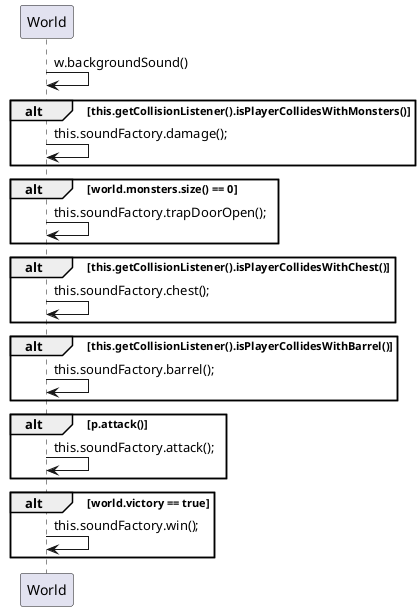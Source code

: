 @startuml
participant World as w

w -> w : w.backgroundSound()

alt this.getCollisionListener().isPlayerCollidesWithMonsters()
w -> w : this.soundFactory.damage();
end

alt world.monsters.size() == 0
w -> w : this.soundFactory.trapDoorOpen();

end

alt this.getCollisionListener().isPlayerCollidesWithChest()
w -> w : this.soundFactory.chest();
end

alt this.getCollisionListener().isPlayerCollidesWithBarrel()
w -> w : this.soundFactory.barrel();
end

alt p.attack()
w -> w : this.soundFactory.attack();
end

alt world.victory == true
w -> w : this.soundFactory.win();
end

@enduml